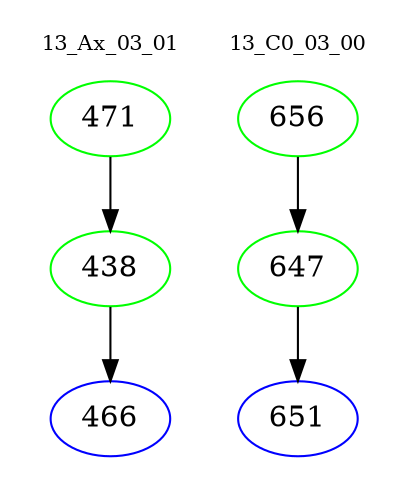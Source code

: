 digraph{
subgraph cluster_0 {
color = white
label = "13_Ax_03_01";
fontsize=10;
T0_471 [label="471", color="green"]
T0_471 -> T0_438 [color="black"]
T0_438 [label="438", color="green"]
T0_438 -> T0_466 [color="black"]
T0_466 [label="466", color="blue"]
}
subgraph cluster_1 {
color = white
label = "13_C0_03_00";
fontsize=10;
T1_656 [label="656", color="green"]
T1_656 -> T1_647 [color="black"]
T1_647 [label="647", color="green"]
T1_647 -> T1_651 [color="black"]
T1_651 [label="651", color="blue"]
}
}
